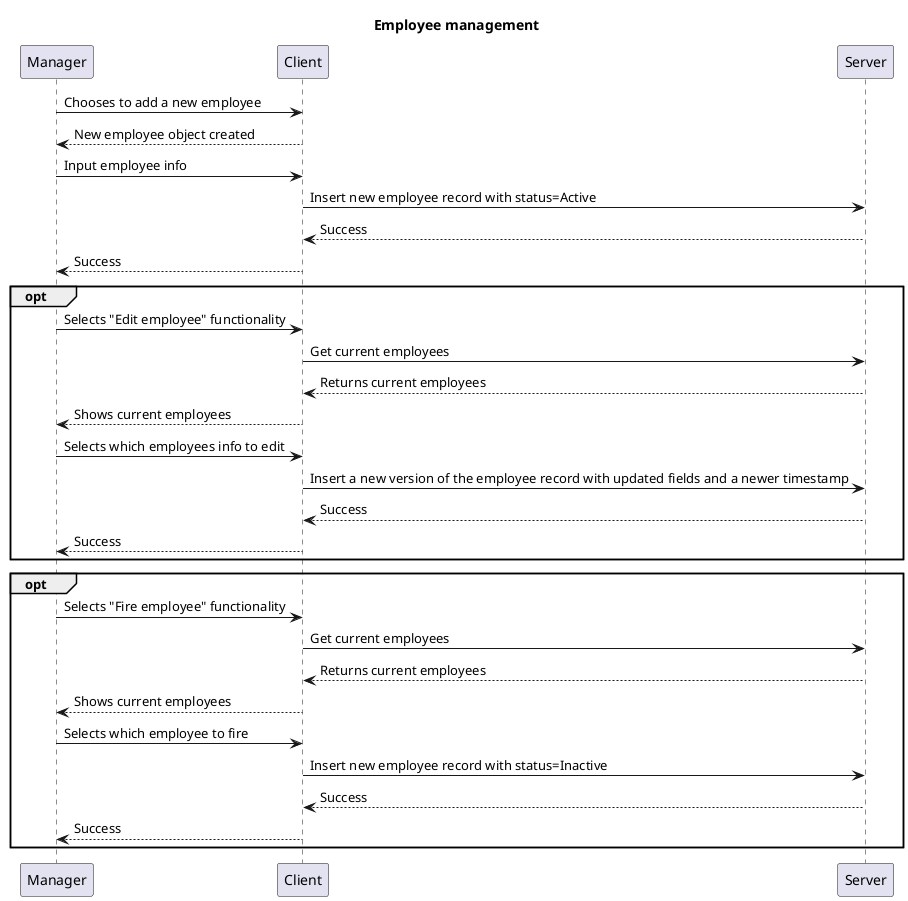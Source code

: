 @startuml employee-management
title Employee management

Manager -> Client: Chooses to add a new employee
Client --> Manager: New employee object created
Manager -> Client: Input employee info
Client -> Server: Insert new employee record with status=Active
Server --> Client: Success
Client --> Manager: Success

opt 
Manager -> Client: Selects "Edit employee" functionality
Client -> Server: Get current employees
Server --> Client: Returns current employees
Client --> Manager: Shows current employees
Manager -> Client: Selects which employees info to edit
Client -> Server: Insert a new version of the employee record with updated fields and a newer timestamp
Server --> Client: Success
Client --> Manager: Success
end

opt 
Manager -> Client: Selects "Fire employee" functionality
Client -> Server: Get current employees
Server --> Client: Returns current employees
Client --> Manager: Shows current employees
Manager -> Client: Selects which employee to fire
Client -> Server: Insert new employee record with status=Inactive
Server --> Client: Success
Client --> Manager: Success
end
@enduml employee-management